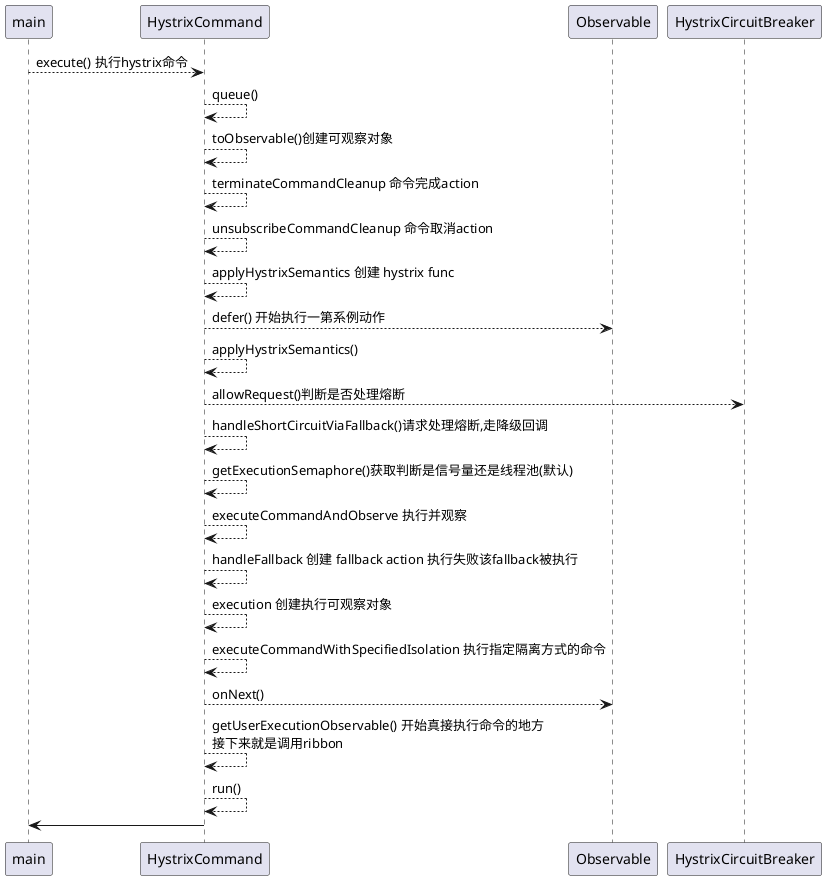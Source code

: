 @startuml
main --> HystrixCommand:execute() 执行hystrix命令
HystrixCommand--> HystrixCommand:queue()
HystrixCommand--> HystrixCommand:toObservable()创建可观察对象
HystrixCommand--> HystrixCommand:terminateCommandCleanup 命令完成action
HystrixCommand--> HystrixCommand:unsubscribeCommandCleanup 命令取消action
HystrixCommand--> HystrixCommand:applyHystrixSemantics 创建 hystrix func
HystrixCommand-->Observable:defer() 开始执行一第系例动作
HystrixCommand-->HystrixCommand:applyHystrixSemantics()
HystrixCommand -->HystrixCircuitBreaker:allowRequest()判断是否处理熔断
HystrixCommand -->HystrixCommand:handleShortCircuitViaFallback()请求处理熔断,走降级回调
HystrixCommand --> HystrixCommand:getExecutionSemaphore()获取判断是信号量还是线程池(默认)
HystrixCommand--> HystrixCommand:executeCommandAndObserve 执行并观察
HystrixCommand--> HystrixCommand:handleFallback 创建 fallback action 执行失败该fallback被执行
HystrixCommand--> HystrixCommand:execution 创建执行可观察对象
HystrixCommand--> HystrixCommand:executeCommandWithSpecifiedIsolation 执行指定隔离方式的命令
HystrixCommand--> Observable: onNext()
HystrixCommand--> HystrixCommand: getUserExecutionObservable() 开始真接执行命令的地方\n接下来就是调用ribbon
HystrixCommand--> HystrixCommand: run()
main<-HystrixCommand
@enduml
